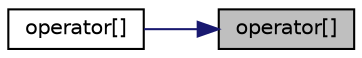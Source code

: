 digraph "operator[]"
{
 // LATEX_PDF_SIZE
  edge [fontname="Helvetica",fontsize="10",labelfontname="Helvetica",labelfontsize="10"];
  node [fontname="Helvetica",fontsize="10",shape=record];
  rankdir="RL";
  Node1 [label="operator[]",height=0.2,width=0.4,color="black", fillcolor="grey75", style="filled", fontcolor="black",tooltip="access specified array element"];
  Node1 -> Node2 [dir="back",color="midnightblue",fontsize="10",style="solid",fontname="Helvetica"];
  Node2 [label="operator[]",height=0.2,width=0.4,color="black", fillcolor="white", style="filled",URL="$classnlohmann_1_1basic__json.html#aea49996d0be84a9e652cadf7f975db33",tooltip="access specified object element"];
}
